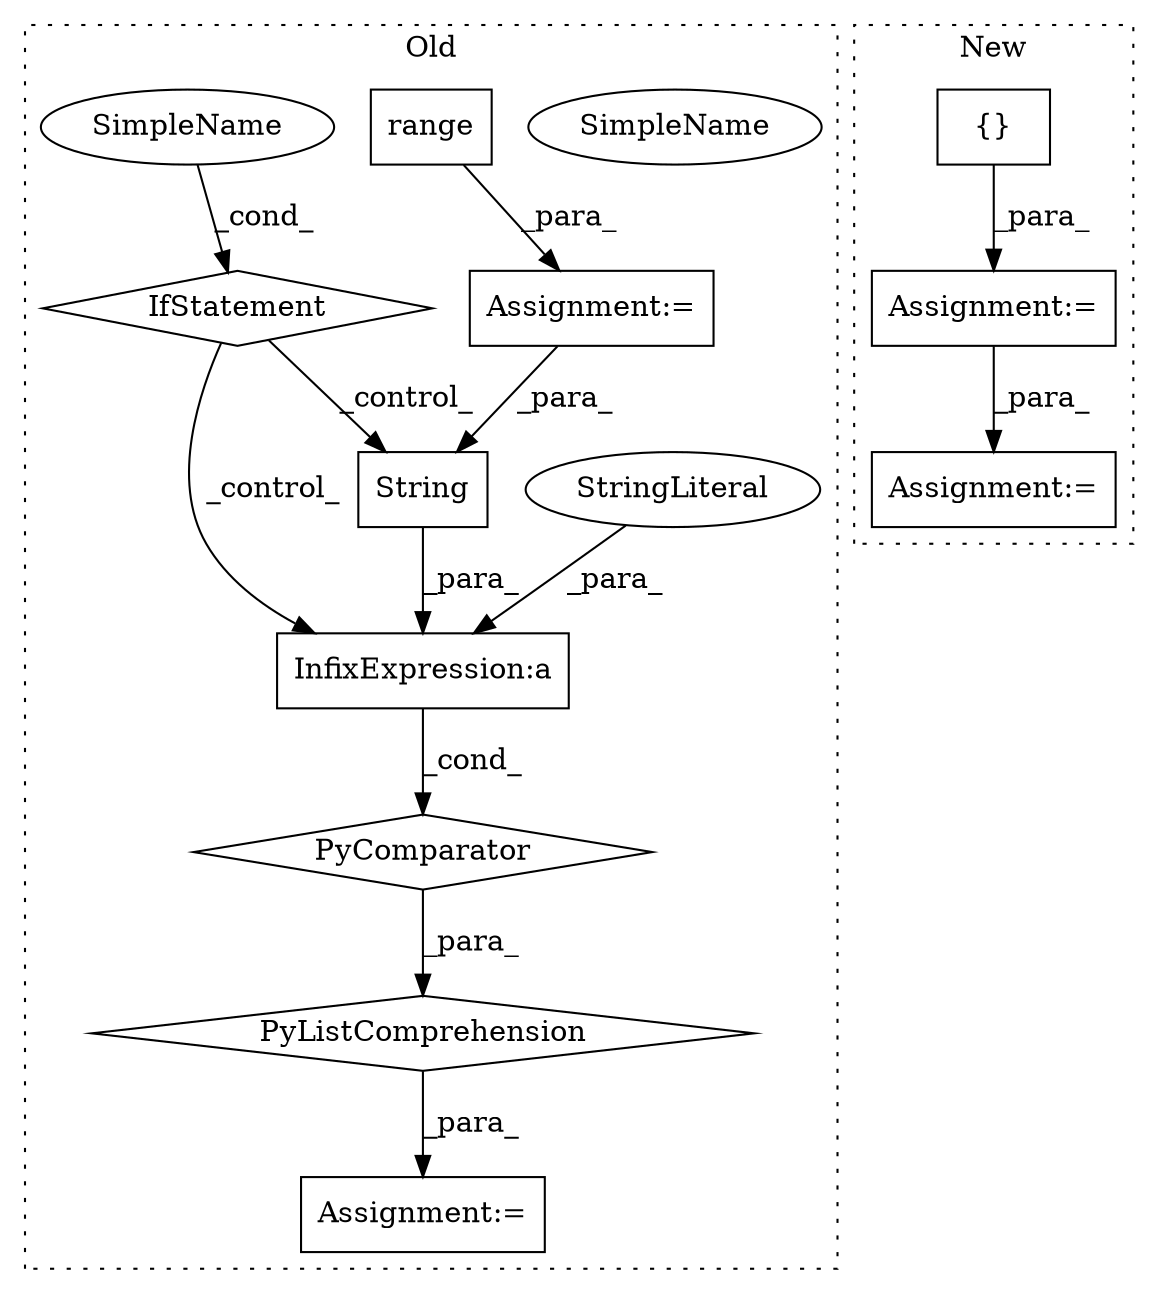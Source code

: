 digraph G {
subgraph cluster0 {
1 [label="String" a="32" s="6881,6889" l="7,1" shape="box"];
4 [label="Assignment:=" a="7" s="6862" l="12" shape="box"];
5 [label="InfixExpression:a" a="27" s="6878" l="3" shape="box"];
6 [label="StringLiteral" a="45" s="6875" l="3" shape="ellipse"];
7 [label="Assignment:=" a="7" s="6949" l="25" shape="box"];
8 [label="IfStatement" a="25" s="6949" l="25" shape="diamond"];
9 [label="SimpleName" a="42" s="6969" l="5" shape="ellipse"];
10 [label="PyListComprehension" a="109" s="6874" l="108" shape="diamond"];
11 [label="PyComparator" a="113" s="6949" l="25" shape="diamond"];
13 [label="range" a="32" s="6956,6964" l="6,1" shape="box"];
14 [label="SimpleName" a="42" s="6969" l="5" shape="ellipse"];
label = "Old";
style="dotted";
}
subgraph cluster1 {
2 [label="{}" a="4" s="7015,7065" l="1,1" shape="box"];
3 [label="Assignment:=" a="7" s="7002" l="1" shape="box"];
12 [label="Assignment:=" a="7" s="7226,7304" l="57,2" shape="box"];
label = "New";
style="dotted";
}
1 -> 5 [label="_para_"];
2 -> 3 [label="_para_"];
3 -> 12 [label="_para_"];
5 -> 11 [label="_cond_"];
6 -> 5 [label="_para_"];
7 -> 1 [label="_para_"];
8 -> 1 [label="_control_"];
8 -> 5 [label="_control_"];
10 -> 4 [label="_para_"];
11 -> 10 [label="_para_"];
13 -> 7 [label="_para_"];
14 -> 8 [label="_cond_"];
}